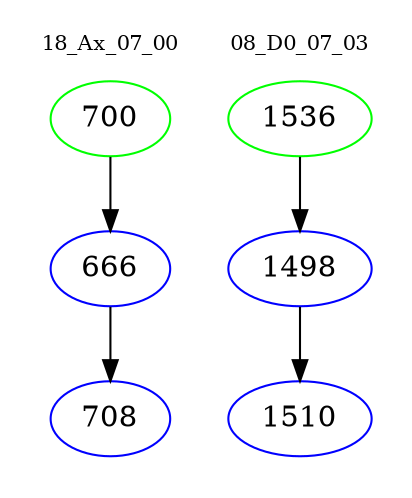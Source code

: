 digraph{
subgraph cluster_0 {
color = white
label = "18_Ax_07_00";
fontsize=10;
T0_700 [label="700", color="green"]
T0_700 -> T0_666 [color="black"]
T0_666 [label="666", color="blue"]
T0_666 -> T0_708 [color="black"]
T0_708 [label="708", color="blue"]
}
subgraph cluster_1 {
color = white
label = "08_D0_07_03";
fontsize=10;
T1_1536 [label="1536", color="green"]
T1_1536 -> T1_1498 [color="black"]
T1_1498 [label="1498", color="blue"]
T1_1498 -> T1_1510 [color="black"]
T1_1510 [label="1510", color="blue"]
}
}
